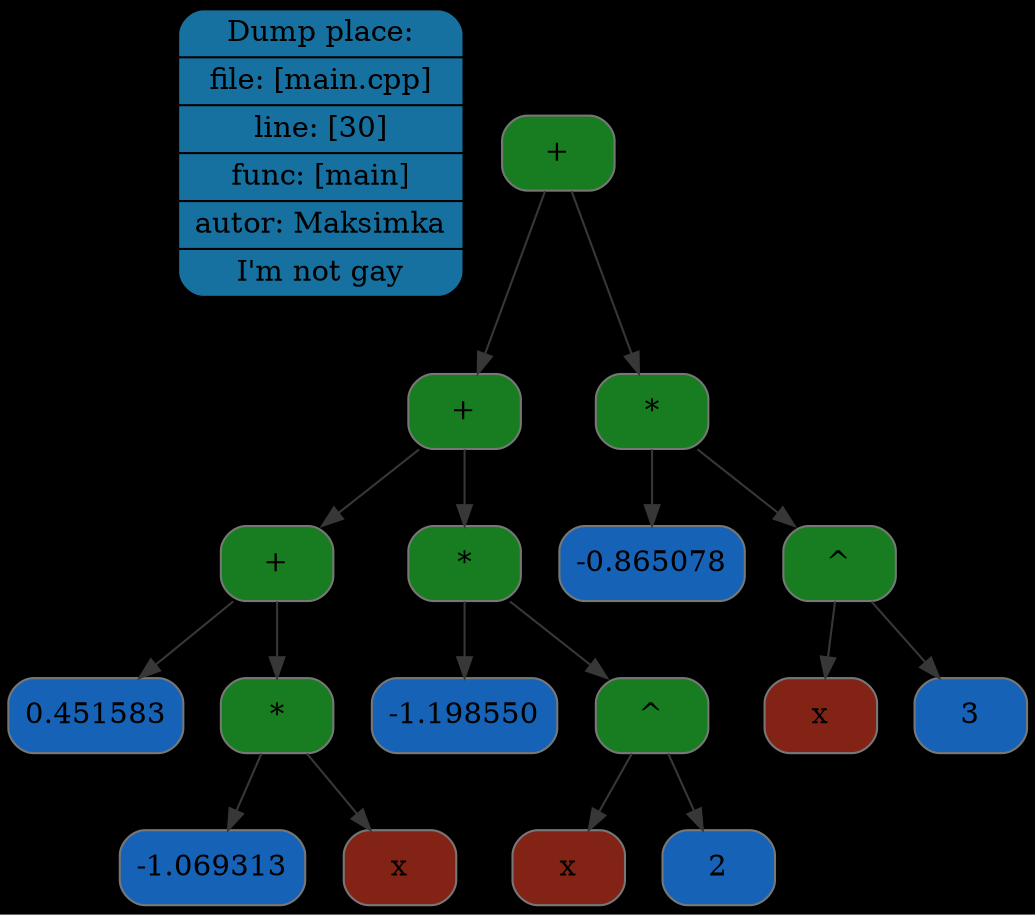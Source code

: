digraph G{
rankdir=TB
graph [bgcolor="#000000"];
place[shape=Mrecord, style=filled, fillcolor="#1771a0", pos="0,1!",label = " { Dump place: | file: [main.cpp] | line: [30] | func: [main] | autor: Maksimka | I'm not gay } "color = "#000000"];
node0x5030000f1810[shape=Mrecord, style=filled, fillcolor="#177d20"label = "+", color = "#777777"];
node0x503000023ec0[shape=Mrecord, style=filled, fillcolor="#177d20"label = "+", color = "#777777"];
node0x503000005f80[shape=Mrecord, style=filled, fillcolor="#177d20"label = "+", color = "#777777"];
node0x5030000013c0[shape=Mrecord, style=filled, fillcolor="#1662b7"label = "0.451583", color = "#777777"];
node0x503000005f50[shape=Mrecord, style=filled, fillcolor="#177d20"label = "*", color = "#777777"];
node0x503000005ef0[shape=Mrecord, style=filled, fillcolor="#1662b7"label = "-1.069313", color = "#777777"];
node0x503000005f20[shape=Mrecord, style=filled, fillcolor="#832316"label = "x", color = "#777777"];
node0x503000023e90[shape=Mrecord, style=filled, fillcolor="#177d20"label = "*", color = "#777777"];
node0x503000023e30[shape=Mrecord, style=filled, fillcolor="#1662b7"label = "-1.198550", color = "#777777"];
node0x503000023e60[shape=Mrecord, style=filled, fillcolor="#177d20"label = "^", color = "#777777"];
node0x503000023d70[shape=Mrecord, style=filled, fillcolor="#832316"label = "x", color = "#777777"];
node0x503000023da0[shape=Mrecord, style=filled, fillcolor="#1662b7"label = "2", color = "#777777"];
node0x5030000f17e0[shape=Mrecord, style=filled, fillcolor="#177d20"label = "*", color = "#777777"];
node0x5030000f1780[shape=Mrecord, style=filled, fillcolor="#1662b7"label = "-0.865078", color = "#777777"];
node0x5030000f17b0[shape=Mrecord, style=filled, fillcolor="#177d20"label = "^", color = "#777777"];
node0x5030000f16c0[shape=Mrecord, style=filled, fillcolor="#832316"label = "x", color = "#777777"];
node0x5030000f16f0[shape=Mrecord, style=filled, fillcolor="#1662b7"label = "3", color = "#777777"];
edge[color="#373737"];
node0x5030000f1810->node0x503000023ec0;
node0x503000023ec0->node0x503000005f80;
node0x503000005f80->node0x5030000013c0;
node0x503000005f80->node0x503000005f50;
node0x503000005f50->node0x503000005ef0;
node0x503000005f50->node0x503000005f20;
node0x503000023ec0->node0x503000023e90;
node0x503000023e90->node0x503000023e30;
node0x503000023e90->node0x503000023e60;
node0x503000023e60->node0x503000023d70;
node0x503000023e60->node0x503000023da0;
node0x5030000f1810->node0x5030000f17e0;
node0x5030000f17e0->node0x5030000f1780;
node0x5030000f17e0->node0x5030000f17b0;
node0x5030000f17b0->node0x5030000f16c0;
node0x5030000f17b0->node0x5030000f16f0;
}
